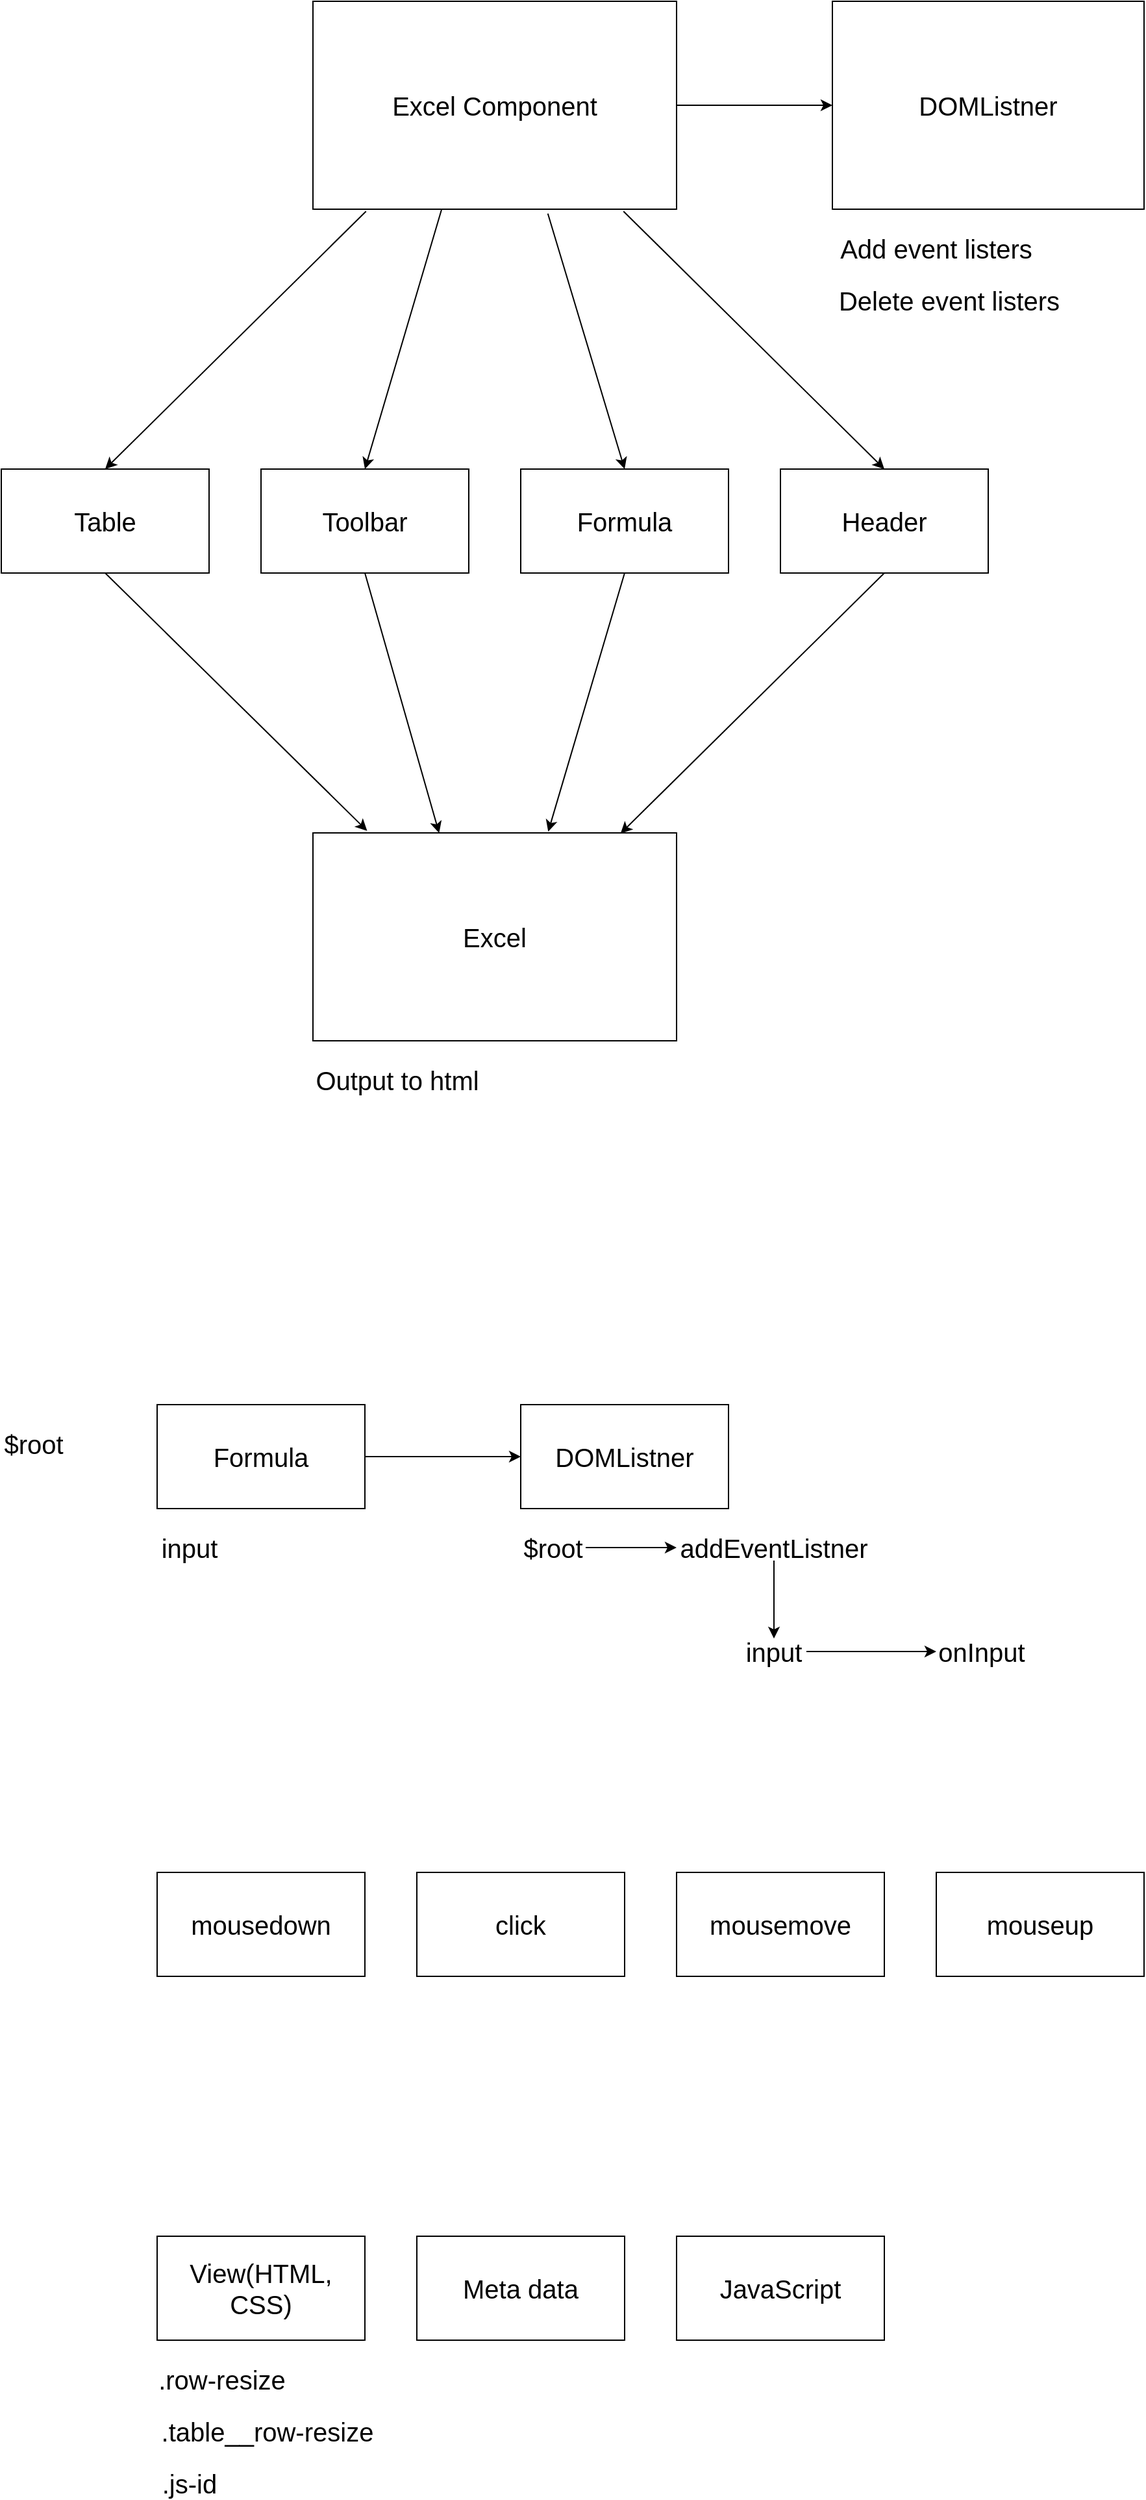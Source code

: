 <mxfile version="13.7.9" type="device"><diagram id="XtgQ4u1GXq4UKXGAlk9A" name="Page-1"><mxGraphModel dx="613" dy="1219" grid="1" gridSize="10" guides="1" tooltips="1" connect="1" arrows="1" fold="1" page="1" pageScale="1" pageWidth="2339" pageHeight="3300" math="0" shadow="0"><root><mxCell id="0"/><mxCell id="1" parent="0"/><mxCell id="PpOUE2134Y5pFBVQ-RUj-1" value="Header" style="rounded=0;whiteSpace=wrap;html=1;fontSize=20;" parent="1" vertex="1"><mxGeometry x="640" y="440" width="160" height="80" as="geometry"/></mxCell><mxCell id="PpOUE2134Y5pFBVQ-RUj-2" value="Formula" style="rounded=0;whiteSpace=wrap;html=1;fontSize=20;" parent="1" vertex="1"><mxGeometry x="440" y="440" width="160" height="80" as="geometry"/></mxCell><mxCell id="PpOUE2134Y5pFBVQ-RUj-3" value="Toolbar" style="rounded=0;whiteSpace=wrap;html=1;strokeWidth=1;fontSize=20;" parent="1" vertex="1"><mxGeometry x="240" y="440" width="160" height="80" as="geometry"/></mxCell><mxCell id="PpOUE2134Y5pFBVQ-RUj-4" value="Table" style="rounded=0;whiteSpace=wrap;html=1;fontSize=20;" parent="1" vertex="1"><mxGeometry x="40" y="440" width="160" height="80" as="geometry"/></mxCell><mxCell id="PpOUE2134Y5pFBVQ-RUj-10" style="edgeStyle=orthogonalEdgeStyle;rounded=0;orthogonalLoop=1;jettySize=auto;html=1;exitX=1;exitY=0.5;exitDx=0;exitDy=0;entryX=0;entryY=0.5;entryDx=0;entryDy=0;fontSize=20;" parent="1" source="PpOUE2134Y5pFBVQ-RUj-6" target="PpOUE2134Y5pFBVQ-RUj-8" edge="1"><mxGeometry relative="1" as="geometry"/></mxCell><mxCell id="PpOUE2134Y5pFBVQ-RUj-6" value="Excel Component" style="rounded=0;whiteSpace=wrap;html=1;fontSize=20;" parent="1" vertex="1"><mxGeometry x="280" y="80" width="280" height="160" as="geometry"/></mxCell><mxCell id="PpOUE2134Y5pFBVQ-RUj-8" value="DOMListner" style="rounded=0;whiteSpace=wrap;html=1;fontSize=20;align=center;" parent="1" vertex="1"><mxGeometry x="680" y="80" width="240" height="160" as="geometry"/></mxCell><mxCell id="PpOUE2134Y5pFBVQ-RUj-11" value="Delete event listers" style="text;html=1;strokeColor=none;fillColor=none;align=center;verticalAlign=middle;whiteSpace=wrap;rounded=0;fontSize=20;" parent="1" vertex="1"><mxGeometry x="680" y="300" width="180" height="20" as="geometry"/></mxCell><mxCell id="PpOUE2134Y5pFBVQ-RUj-12" value="Add event listers" style="text;html=1;strokeColor=none;fillColor=none;align=center;verticalAlign=middle;whiteSpace=wrap;rounded=0;fontSize=20;" parent="1" vertex="1"><mxGeometry x="680" y="260" width="160" height="20" as="geometry"/></mxCell><mxCell id="PpOUE2134Y5pFBVQ-RUj-18" value="" style="endArrow=classic;html=1;fontSize=20;exitX=0.354;exitY=1;exitDx=0;exitDy=0;entryX=0.5;entryY=0;entryDx=0;entryDy=0;exitPerimeter=0;" parent="1" source="PpOUE2134Y5pFBVQ-RUj-6" target="PpOUE2134Y5pFBVQ-RUj-3" edge="1"><mxGeometry width="50" height="50" relative="1" as="geometry"><mxPoint x="250" y="310" as="sourcePoint"/><mxPoint x="300" y="260" as="targetPoint"/></mxGeometry></mxCell><mxCell id="PpOUE2134Y5pFBVQ-RUj-20" value="" style="endArrow=classic;html=1;fontSize=20;entryX=0.5;entryY=0;entryDx=0;entryDy=0;exitX=0.854;exitY=1.01;exitDx=0;exitDy=0;exitPerimeter=0;" parent="1" source="PpOUE2134Y5pFBVQ-RUj-6" target="PpOUE2134Y5pFBVQ-RUj-1" edge="1"><mxGeometry width="50" height="50" relative="1" as="geometry"><mxPoint x="380" y="310" as="sourcePoint"/><mxPoint x="430" y="260" as="targetPoint"/></mxGeometry></mxCell><mxCell id="PpOUE2134Y5pFBVQ-RUj-21" value="" style="endArrow=classic;html=1;fontSize=20;entryX=0.5;entryY=0;entryDx=0;entryDy=0;exitX=0.646;exitY=1.021;exitDx=0;exitDy=0;exitPerimeter=0;" parent="1" source="PpOUE2134Y5pFBVQ-RUj-6" target="PpOUE2134Y5pFBVQ-RUj-2" edge="1"><mxGeometry width="50" height="50" relative="1" as="geometry"><mxPoint x="410" y="250" as="sourcePoint"/><mxPoint x="310" y="390" as="targetPoint"/></mxGeometry></mxCell><mxCell id="PpOUE2134Y5pFBVQ-RUj-24" value="" style="endArrow=classic;html=1;fontSize=20;exitX=0.146;exitY=1.01;exitDx=0;exitDy=0;exitPerimeter=0;entryX=0.5;entryY=0;entryDx=0;entryDy=0;" parent="1" source="PpOUE2134Y5pFBVQ-RUj-6" target="PpOUE2134Y5pFBVQ-RUj-4" edge="1"><mxGeometry width="50" height="50" relative="1" as="geometry"><mxPoint x="210" y="340" as="sourcePoint"/><mxPoint x="260" y="290" as="targetPoint"/></mxGeometry></mxCell><mxCell id="PpOUE2134Y5pFBVQ-RUj-25" value="Excel" style="rounded=0;whiteSpace=wrap;html=1;strokeWidth=1;fontSize=20;align=center;" parent="1" vertex="1"><mxGeometry x="280" y="720" width="280" height="160" as="geometry"/></mxCell><mxCell id="PpOUE2134Y5pFBVQ-RUj-26" value="" style="endArrow=classic;html=1;fontSize=20;exitX=0.5;exitY=1;exitDx=0;exitDy=0;entryX=0.149;entryY=-0.01;entryDx=0;entryDy=0;entryPerimeter=0;" parent="1" source="PpOUE2134Y5pFBVQ-RUj-4" target="PpOUE2134Y5pFBVQ-RUj-25" edge="1"><mxGeometry width="50" height="50" relative="1" as="geometry"><mxPoint x="190" y="730" as="sourcePoint"/><mxPoint x="240" y="680" as="targetPoint"/></mxGeometry></mxCell><mxCell id="PpOUE2134Y5pFBVQ-RUj-27" value="" style="endArrow=classic;html=1;fontSize=20;exitX=0.5;exitY=1;exitDx=0;exitDy=0;entryX=0.347;entryY=0.001;entryDx=0;entryDy=0;entryPerimeter=0;" parent="1" source="PpOUE2134Y5pFBVQ-RUj-3" target="PpOUE2134Y5pFBVQ-RUj-25" edge="1"><mxGeometry width="50" height="50" relative="1" as="geometry"><mxPoint x="350" y="670" as="sourcePoint"/><mxPoint x="400" y="620" as="targetPoint"/></mxGeometry></mxCell><mxCell id="PpOUE2134Y5pFBVQ-RUj-28" value="" style="endArrow=classic;html=1;fontSize=20;exitX=0.5;exitY=1;exitDx=0;exitDy=0;entryX=0.647;entryY=-0.006;entryDx=0;entryDy=0;entryPerimeter=0;" parent="1" source="PpOUE2134Y5pFBVQ-RUj-2" target="PpOUE2134Y5pFBVQ-RUj-25" edge="1"><mxGeometry width="50" height="50" relative="1" as="geometry"><mxPoint x="430" y="690" as="sourcePoint"/><mxPoint x="480" y="640" as="targetPoint"/></mxGeometry></mxCell><mxCell id="PpOUE2134Y5pFBVQ-RUj-29" value="" style="endArrow=classic;html=1;fontSize=20;exitX=0.5;exitY=1;exitDx=0;exitDy=0;entryX=0.846;entryY=0.003;entryDx=0;entryDy=0;entryPerimeter=0;" parent="1" source="PpOUE2134Y5pFBVQ-RUj-1" target="PpOUE2134Y5pFBVQ-RUj-25" edge="1"><mxGeometry width="50" height="50" relative="1" as="geometry"><mxPoint x="560" y="690" as="sourcePoint"/><mxPoint x="610" y="640" as="targetPoint"/></mxGeometry></mxCell><mxCell id="PpOUE2134Y5pFBVQ-RUj-30" value="Output to html" style="text;html=1;strokeColor=none;fillColor=none;align=center;verticalAlign=middle;whiteSpace=wrap;rounded=0;fontSize=20;" parent="1" vertex="1"><mxGeometry x="280" y="900" width="130" height="20" as="geometry"/></mxCell><mxCell id="Y78hOzRXy0AihE1NnfdV-1" value="Formula" style="rounded=0;whiteSpace=wrap;html=1;fontSize=20;" parent="1" vertex="1"><mxGeometry x="160" y="1160" width="160" height="80" as="geometry"/></mxCell><mxCell id="Y78hOzRXy0AihE1NnfdV-2" value="input" style="text;html=1;strokeColor=none;fillColor=none;align=center;verticalAlign=middle;whiteSpace=wrap;rounded=0;fontSize=20;" parent="1" vertex="1"><mxGeometry x="160" y="1260" width="50" height="20" as="geometry"/></mxCell><mxCell id="Y78hOzRXy0AihE1NnfdV-3" value="DOMListner" style="rounded=0;whiteSpace=wrap;html=1;fontSize=20;" parent="1" vertex="1"><mxGeometry x="440" y="1160" width="160" height="80" as="geometry"/></mxCell><mxCell id="Y78hOzRXy0AihE1NnfdV-4" value="" style="endArrow=classic;html=1;fontSize=20;exitX=1;exitY=0.5;exitDx=0;exitDy=0;entryX=0;entryY=0.5;entryDx=0;entryDy=0;" parent="1" source="Y78hOzRXy0AihE1NnfdV-1" target="Y78hOzRXy0AihE1NnfdV-3" edge="1"><mxGeometry width="50" height="50" relative="1" as="geometry"><mxPoint x="320" y="1250" as="sourcePoint"/><mxPoint x="370" y="1200" as="targetPoint"/></mxGeometry></mxCell><mxCell id="Y78hOzRXy0AihE1NnfdV-5" value="$root" style="text;html=1;strokeColor=none;fillColor=none;align=center;verticalAlign=middle;whiteSpace=wrap;rounded=0;fontSize=20;" parent="1" vertex="1"><mxGeometry x="40" y="1180" width="50" height="20" as="geometry"/></mxCell><mxCell id="Y78hOzRXy0AihE1NnfdV-6" value="$root" style="text;html=1;strokeColor=none;fillColor=none;align=center;verticalAlign=middle;whiteSpace=wrap;rounded=0;fontSize=20;" parent="1" vertex="1"><mxGeometry x="440" y="1260" width="50" height="20" as="geometry"/></mxCell><mxCell id="Y78hOzRXy0AihE1NnfdV-7" value="addEventListner" style="text;html=1;strokeColor=none;fillColor=none;align=center;verticalAlign=middle;whiteSpace=wrap;rounded=0;fontSize=20;" parent="1" vertex="1"><mxGeometry x="560" y="1260" width="150" height="20" as="geometry"/></mxCell><mxCell id="Y78hOzRXy0AihE1NnfdV-9" value="" style="endArrow=classic;html=1;fontSize=20;exitX=1;exitY=0.5;exitDx=0;exitDy=0;entryX=0;entryY=0.5;entryDx=0;entryDy=0;" parent="1" source="Y78hOzRXy0AihE1NnfdV-6" target="Y78hOzRXy0AihE1NnfdV-7" edge="1"><mxGeometry width="50" height="50" relative="1" as="geometry"><mxPoint x="500" y="1350" as="sourcePoint"/><mxPoint x="550" y="1300" as="targetPoint"/></mxGeometry></mxCell><mxCell id="Y78hOzRXy0AihE1NnfdV-10" value="input" style="text;html=1;strokeColor=none;fillColor=none;align=center;verticalAlign=middle;whiteSpace=wrap;rounded=0;fontSize=20;" parent="1" vertex="1"><mxGeometry x="610" y="1340" width="50" height="20" as="geometry"/></mxCell><mxCell id="Y78hOzRXy0AihE1NnfdV-11" value="" style="endArrow=classic;html=1;fontSize=20;exitX=0.5;exitY=1;exitDx=0;exitDy=0;entryX=0.5;entryY=0;entryDx=0;entryDy=0;" parent="1" source="Y78hOzRXy0AihE1NnfdV-7" target="Y78hOzRXy0AihE1NnfdV-10" edge="1"><mxGeometry width="50" height="50" relative="1" as="geometry"><mxPoint x="600" y="1350" as="sourcePoint"/><mxPoint x="650" y="1300" as="targetPoint"/></mxGeometry></mxCell><mxCell id="Y78hOzRXy0AihE1NnfdV-12" value="onInput" style="text;html=1;strokeColor=none;fillColor=none;align=center;verticalAlign=middle;whiteSpace=wrap;rounded=0;fontSize=20;" parent="1" vertex="1"><mxGeometry x="760" y="1340" width="70" height="20" as="geometry"/></mxCell><mxCell id="Y78hOzRXy0AihE1NnfdV-14" value="" style="endArrow=classic;html=1;fontSize=20;exitX=1;exitY=0.5;exitDx=0;exitDy=0;entryX=0;entryY=0.5;entryDx=0;entryDy=0;" parent="1" source="Y78hOzRXy0AihE1NnfdV-10" target="Y78hOzRXy0AihE1NnfdV-12" edge="1"><mxGeometry width="50" height="50" relative="1" as="geometry"><mxPoint x="670" y="1410" as="sourcePoint"/><mxPoint x="720" y="1360" as="targetPoint"/></mxGeometry></mxCell><mxCell id="CDL8iZvzY-Drwv_YZYCV-1" value="mousedown" style="rounded=0;whiteSpace=wrap;html=1;fontSize=20;" parent="1" vertex="1"><mxGeometry x="160" y="1520" width="160" height="80" as="geometry"/></mxCell><mxCell id="CDL8iZvzY-Drwv_YZYCV-2" value="click" style="rounded=0;whiteSpace=wrap;html=1;fontSize=20;" parent="1" vertex="1"><mxGeometry x="360" y="1520" width="160" height="80" as="geometry"/></mxCell><mxCell id="CDL8iZvzY-Drwv_YZYCV-3" value="mousemove" style="rounded=0;whiteSpace=wrap;html=1;fontSize=20;" parent="1" vertex="1"><mxGeometry x="560" y="1520" width="160" height="80" as="geometry"/></mxCell><mxCell id="CDL8iZvzY-Drwv_YZYCV-4" value="mouseup" style="rounded=0;whiteSpace=wrap;html=1;fontSize=20;" parent="1" vertex="1"><mxGeometry x="760" y="1520" width="160" height="80" as="geometry"/></mxCell><mxCell id="voe___Oiw_mIuPK3Sa4G-1" value="View(HTML, CSS)" style="rounded=0;whiteSpace=wrap;html=1;fontSize=20;" vertex="1" parent="1"><mxGeometry x="160" y="1800" width="160" height="80" as="geometry"/></mxCell><mxCell id="voe___Oiw_mIuPK3Sa4G-2" value=".row-resize" style="text;html=1;strokeColor=none;fillColor=none;align=center;verticalAlign=middle;whiteSpace=wrap;rounded=0;fontSize=20;" vertex="1" parent="1"><mxGeometry x="160" y="1900" width="100" height="20" as="geometry"/></mxCell><mxCell id="voe___Oiw_mIuPK3Sa4G-3" value=".table__row-resize" style="text;html=1;strokeColor=none;fillColor=none;align=center;verticalAlign=middle;whiteSpace=wrap;rounded=0;fontSize=20;" vertex="1" parent="1"><mxGeometry x="160" y="1940" width="170" height="20" as="geometry"/></mxCell><mxCell id="voe___Oiw_mIuPK3Sa4G-4" value="JavaScript" style="rounded=0;whiteSpace=wrap;html=1;fontSize=20;" vertex="1" parent="1"><mxGeometry x="560" y="1800" width="160" height="80" as="geometry"/></mxCell><mxCell id="voe___Oiw_mIuPK3Sa4G-5" value="Meta data" style="rounded=0;whiteSpace=wrap;html=1;fontSize=20;" vertex="1" parent="1"><mxGeometry x="360" y="1800" width="160" height="80" as="geometry"/></mxCell><mxCell id="voe___Oiw_mIuPK3Sa4G-6" value=".js-id" style="text;html=1;strokeColor=none;fillColor=none;align=center;verticalAlign=middle;whiteSpace=wrap;rounded=0;fontSize=20;" vertex="1" parent="1"><mxGeometry x="160" y="1980" width="50" height="20" as="geometry"/></mxCell></root></mxGraphModel></diagram></mxfile>